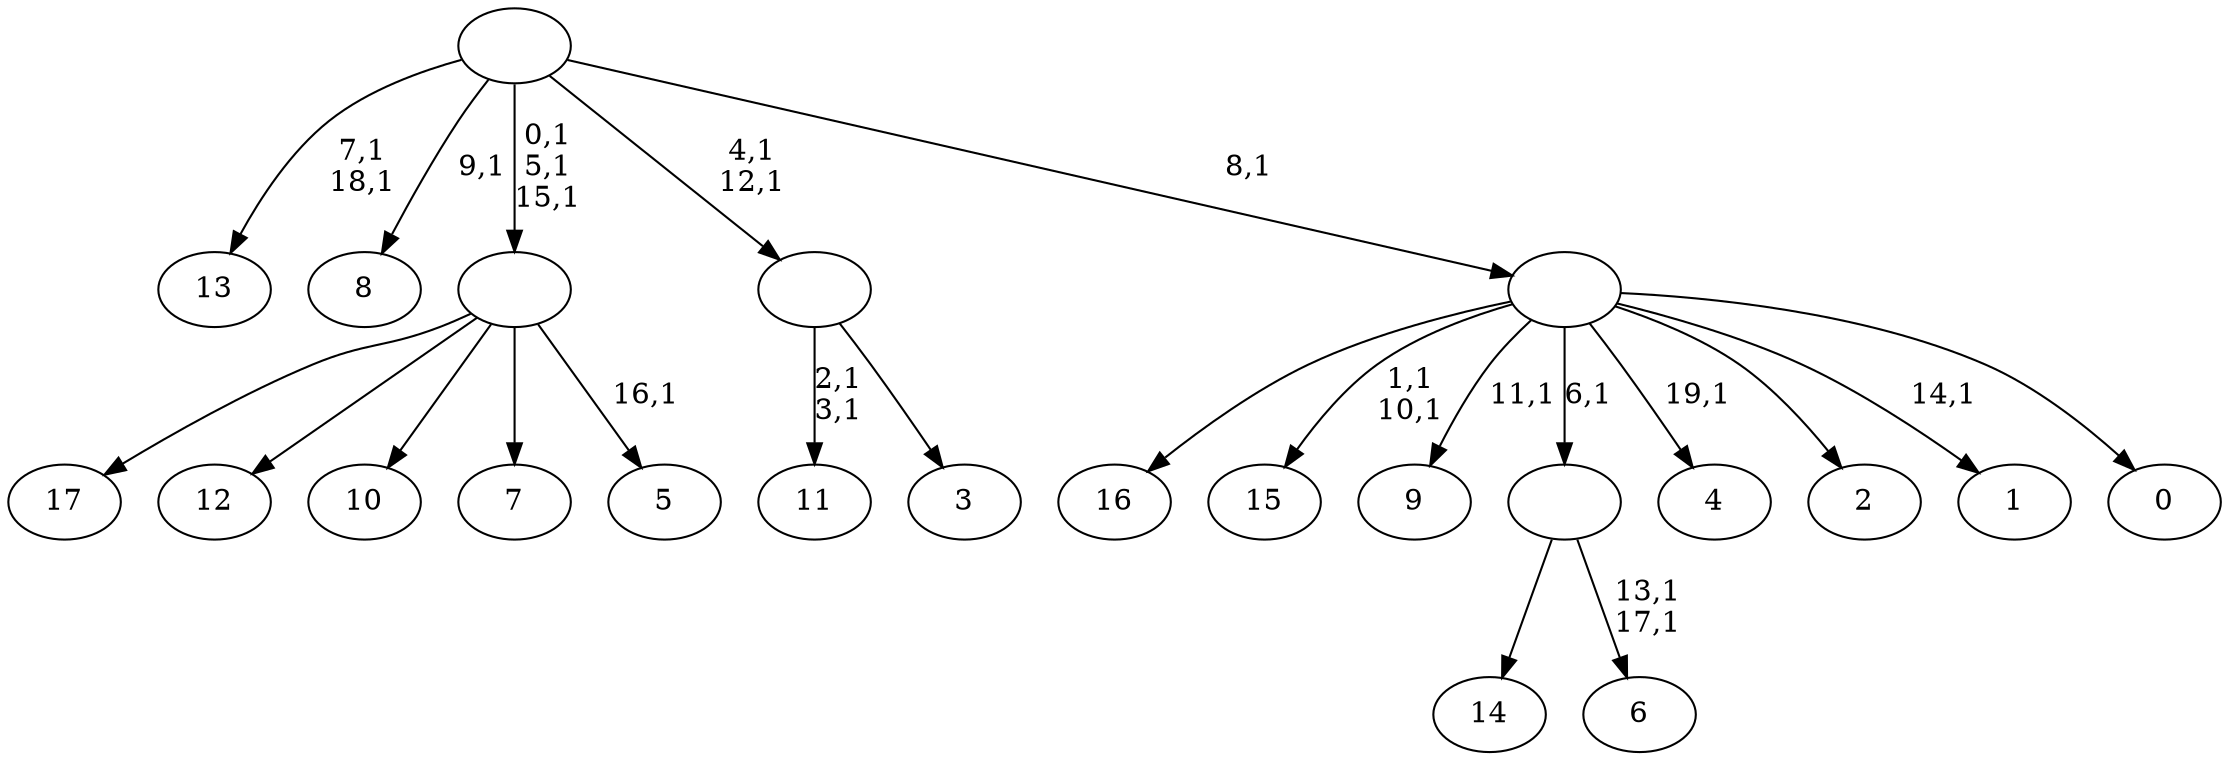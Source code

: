digraph T {
	38 [label="17"]
	37 [label="16"]
	36 [label="15"]
	33 [label="14"]
	32 [label="13"]
	29 [label="12"]
	28 [label="11"]
	25 [label="10"]
	24 [label="9"]
	22 [label="8"]
	20 [label="7"]
	19 [label="6"]
	16 [label=""]
	15 [label="5"]
	13 [label=""]
	10 [label="4"]
	8 [label="3"]
	7 [label=""]
	5 [label="2"]
	4 [label="1"]
	2 [label="0"]
	1 [label=""]
	0 [label=""]
	16 -> 19 [label="13,1\n17,1"]
	16 -> 33 [label=""]
	13 -> 15 [label="16,1"]
	13 -> 38 [label=""]
	13 -> 29 [label=""]
	13 -> 25 [label=""]
	13 -> 20 [label=""]
	7 -> 28 [label="2,1\n3,1"]
	7 -> 8 [label=""]
	1 -> 4 [label="14,1"]
	1 -> 10 [label="19,1"]
	1 -> 24 [label="11,1"]
	1 -> 36 [label="1,1\n10,1"]
	1 -> 37 [label=""]
	1 -> 16 [label="6,1"]
	1 -> 5 [label=""]
	1 -> 2 [label=""]
	0 -> 7 [label="4,1\n12,1"]
	0 -> 13 [label="0,1\n5,1\n15,1"]
	0 -> 22 [label="9,1"]
	0 -> 32 [label="7,1\n18,1"]
	0 -> 1 [label="8,1"]
}
